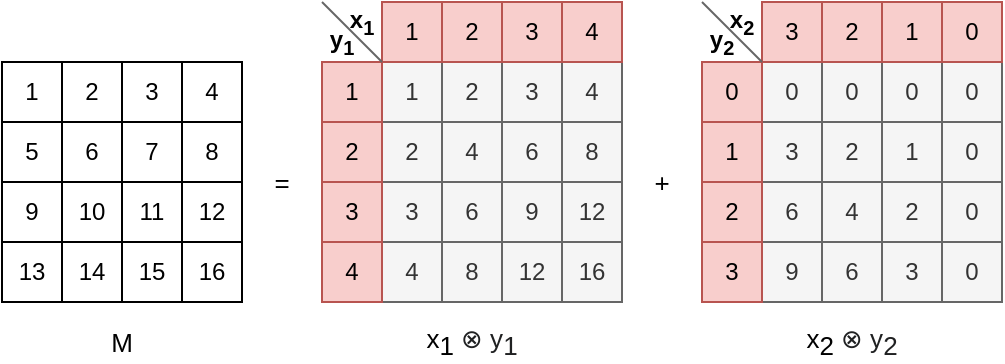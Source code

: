 <mxfile version="14.5.1" type="device"><diagram id="isuM266bF03l9bdahxhN" name="Page-1"><mxGraphModel dx="853" dy="493" grid="1" gridSize="10" guides="1" tooltips="1" connect="1" arrows="1" fold="1" page="1" pageScale="1" pageWidth="850" pageHeight="1100" math="0" shadow="0"><root><mxCell id="0"/><mxCell id="1" parent="0"/><mxCell id="Ujiah45jb_v2oAVfkvjm-26" value="1" style="rounded=0;whiteSpace=wrap;html=1;fillColor=#f5f5f5;strokeColor=#666666;fontColor=#333333;" parent="1" vertex="1"><mxGeometry x="370" y="160" width="30" height="30" as="geometry"/></mxCell><mxCell id="Ujiah45jb_v2oAVfkvjm-27" value="2" style="rounded=0;whiteSpace=wrap;html=1;fillColor=#f5f5f5;strokeColor=#666666;fontColor=#333333;" parent="1" vertex="1"><mxGeometry x="400" y="160" width="30" height="30" as="geometry"/></mxCell><mxCell id="Ujiah45jb_v2oAVfkvjm-28" value="3" style="rounded=0;whiteSpace=wrap;html=1;fillColor=#f5f5f5;strokeColor=#666666;fontColor=#333333;" parent="1" vertex="1"><mxGeometry x="430" y="160" width="30" height="30" as="geometry"/></mxCell><mxCell id="Ujiah45jb_v2oAVfkvjm-29" value="4" style="rounded=0;whiteSpace=wrap;html=1;fillColor=#f5f5f5;strokeColor=#666666;fontColor=#333333;" parent="1" vertex="1"><mxGeometry x="460" y="160" width="30" height="30" as="geometry"/></mxCell><mxCell id="Ujiah45jb_v2oAVfkvjm-30" value="2" style="rounded=0;whiteSpace=wrap;html=1;fillColor=#f5f5f5;strokeColor=#666666;fontColor=#333333;" parent="1" vertex="1"><mxGeometry x="370" y="190" width="30" height="30" as="geometry"/></mxCell><mxCell id="Ujiah45jb_v2oAVfkvjm-31" value="4" style="rounded=0;whiteSpace=wrap;html=1;fillColor=#f5f5f5;strokeColor=#666666;fontColor=#333333;" parent="1" vertex="1"><mxGeometry x="400" y="190" width="30" height="30" as="geometry"/></mxCell><mxCell id="Ujiah45jb_v2oAVfkvjm-32" value="6" style="rounded=0;whiteSpace=wrap;html=1;fillColor=#f5f5f5;strokeColor=#666666;fontColor=#333333;" parent="1" vertex="1"><mxGeometry x="430" y="190" width="30" height="30" as="geometry"/></mxCell><mxCell id="Ujiah45jb_v2oAVfkvjm-33" value="8" style="rounded=0;whiteSpace=wrap;html=1;fillColor=#f5f5f5;strokeColor=#666666;fontColor=#333333;" parent="1" vertex="1"><mxGeometry x="460" y="190" width="30" height="30" as="geometry"/></mxCell><mxCell id="Ujiah45jb_v2oAVfkvjm-34" value="3" style="rounded=0;whiteSpace=wrap;html=1;fillColor=#f5f5f5;strokeColor=#666666;fontColor=#333333;" parent="1" vertex="1"><mxGeometry x="370" y="220" width="30" height="30" as="geometry"/></mxCell><mxCell id="Ujiah45jb_v2oAVfkvjm-35" value="6" style="rounded=0;whiteSpace=wrap;html=1;fillColor=#f5f5f5;strokeColor=#666666;fontColor=#333333;" parent="1" vertex="1"><mxGeometry x="400" y="220" width="30" height="30" as="geometry"/></mxCell><mxCell id="Ujiah45jb_v2oAVfkvjm-36" value="9" style="rounded=0;whiteSpace=wrap;html=1;fillColor=#f5f5f5;strokeColor=#666666;fontColor=#333333;" parent="1" vertex="1"><mxGeometry x="430" y="220" width="30" height="30" as="geometry"/></mxCell><mxCell id="Ujiah45jb_v2oAVfkvjm-37" value="12" style="rounded=0;whiteSpace=wrap;html=1;fillColor=#f5f5f5;strokeColor=#666666;fontColor=#333333;" parent="1" vertex="1"><mxGeometry x="460" y="220" width="30" height="30" as="geometry"/></mxCell><mxCell id="Ujiah45jb_v2oAVfkvjm-38" value="4" style="rounded=0;whiteSpace=wrap;html=1;fillColor=#f5f5f5;strokeColor=#666666;fontColor=#333333;" parent="1" vertex="1"><mxGeometry x="370" y="250" width="30" height="30" as="geometry"/></mxCell><mxCell id="Ujiah45jb_v2oAVfkvjm-39" value="8" style="rounded=0;whiteSpace=wrap;html=1;fillColor=#f5f5f5;strokeColor=#666666;fontColor=#333333;" parent="1" vertex="1"><mxGeometry x="400" y="250" width="30" height="30" as="geometry"/></mxCell><mxCell id="Ujiah45jb_v2oAVfkvjm-40" value="12" style="rounded=0;whiteSpace=wrap;html=1;fillColor=#f5f5f5;strokeColor=#666666;fontColor=#333333;" parent="1" vertex="1"><mxGeometry x="430" y="250" width="30" height="30" as="geometry"/></mxCell><mxCell id="Ujiah45jb_v2oAVfkvjm-41" value="16" style="rounded=0;whiteSpace=wrap;html=1;fillColor=#f5f5f5;strokeColor=#666666;fontColor=#333333;" parent="1" vertex="1"><mxGeometry x="460" y="250" width="30" height="30" as="geometry"/></mxCell><mxCell id="Ujiah45jb_v2oAVfkvjm-1" value="1" style="rounded=0;whiteSpace=wrap;html=1;" parent="1" vertex="1"><mxGeometry x="180" y="160" width="30" height="30" as="geometry"/></mxCell><mxCell id="Ujiah45jb_v2oAVfkvjm-2" value="2" style="rounded=0;whiteSpace=wrap;html=1;" parent="1" vertex="1"><mxGeometry x="210" y="160" width="30" height="30" as="geometry"/></mxCell><mxCell id="Ujiah45jb_v2oAVfkvjm-3" value="3" style="rounded=0;whiteSpace=wrap;html=1;" parent="1" vertex="1"><mxGeometry x="240" y="160" width="30" height="30" as="geometry"/></mxCell><mxCell id="Ujiah45jb_v2oAVfkvjm-4" value="4" style="rounded=0;whiteSpace=wrap;html=1;" parent="1" vertex="1"><mxGeometry x="270" y="160" width="30" height="30" as="geometry"/></mxCell><mxCell id="Ujiah45jb_v2oAVfkvjm-6" value="5" style="rounded=0;whiteSpace=wrap;html=1;" parent="1" vertex="1"><mxGeometry x="180" y="190" width="30" height="30" as="geometry"/></mxCell><mxCell id="Ujiah45jb_v2oAVfkvjm-7" value="6" style="rounded=0;whiteSpace=wrap;html=1;" parent="1" vertex="1"><mxGeometry x="210" y="190" width="30" height="30" as="geometry"/></mxCell><mxCell id="Ujiah45jb_v2oAVfkvjm-8" value="7" style="rounded=0;whiteSpace=wrap;html=1;" parent="1" vertex="1"><mxGeometry x="240" y="190" width="30" height="30" as="geometry"/></mxCell><mxCell id="Ujiah45jb_v2oAVfkvjm-9" value="8" style="rounded=0;whiteSpace=wrap;html=1;" parent="1" vertex="1"><mxGeometry x="270" y="190" width="30" height="30" as="geometry"/></mxCell><mxCell id="Ujiah45jb_v2oAVfkvjm-10" value="9" style="rounded=0;whiteSpace=wrap;html=1;" parent="1" vertex="1"><mxGeometry x="180" y="220" width="30" height="30" as="geometry"/></mxCell><mxCell id="Ujiah45jb_v2oAVfkvjm-11" value="10" style="rounded=0;whiteSpace=wrap;html=1;" parent="1" vertex="1"><mxGeometry x="210" y="220" width="30" height="30" as="geometry"/></mxCell><mxCell id="Ujiah45jb_v2oAVfkvjm-12" value="11" style="rounded=0;whiteSpace=wrap;html=1;" parent="1" vertex="1"><mxGeometry x="240" y="220" width="30" height="30" as="geometry"/></mxCell><mxCell id="Ujiah45jb_v2oAVfkvjm-13" value="12" style="rounded=0;whiteSpace=wrap;html=1;" parent="1" vertex="1"><mxGeometry x="270" y="220" width="30" height="30" as="geometry"/></mxCell><mxCell id="Ujiah45jb_v2oAVfkvjm-14" value="13" style="rounded=0;whiteSpace=wrap;html=1;" parent="1" vertex="1"><mxGeometry x="180" y="250" width="30" height="30" as="geometry"/></mxCell><mxCell id="Ujiah45jb_v2oAVfkvjm-15" value="14" style="rounded=0;whiteSpace=wrap;html=1;" parent="1" vertex="1"><mxGeometry x="210" y="250" width="30" height="30" as="geometry"/></mxCell><mxCell id="Ujiah45jb_v2oAVfkvjm-16" value="15" style="rounded=0;whiteSpace=wrap;html=1;" parent="1" vertex="1"><mxGeometry x="240" y="250" width="30" height="30" as="geometry"/></mxCell><mxCell id="Ujiah45jb_v2oAVfkvjm-17" value="16" style="rounded=0;whiteSpace=wrap;html=1;" parent="1" vertex="1"><mxGeometry x="270" y="250" width="30" height="30" as="geometry"/></mxCell><mxCell id="Ujiah45jb_v2oAVfkvjm-18" value="1" style="rounded=0;whiteSpace=wrap;html=1;fillColor=#f8cecc;strokeColor=#b85450;" parent="1" vertex="1"><mxGeometry x="370" y="130" width="30" height="30" as="geometry"/></mxCell><mxCell id="Ujiah45jb_v2oAVfkvjm-19" value="2" style="rounded=0;whiteSpace=wrap;html=1;fillColor=#f8cecc;strokeColor=#b85450;" parent="1" vertex="1"><mxGeometry x="400" y="130" width="30" height="30" as="geometry"/></mxCell><mxCell id="Ujiah45jb_v2oAVfkvjm-20" value="3" style="rounded=0;whiteSpace=wrap;html=1;fillColor=#f8cecc;strokeColor=#b85450;" parent="1" vertex="1"><mxGeometry x="430" y="130" width="30" height="30" as="geometry"/></mxCell><mxCell id="Ujiah45jb_v2oAVfkvjm-21" value="4" style="rounded=0;whiteSpace=wrap;html=1;fillColor=#f8cecc;strokeColor=#b85450;" parent="1" vertex="1"><mxGeometry x="460" y="130" width="30" height="30" as="geometry"/></mxCell><mxCell id="Ujiah45jb_v2oAVfkvjm-22" value="1" style="rounded=0;whiteSpace=wrap;html=1;fillColor=#f8cecc;strokeColor=#b85450;" parent="1" vertex="1"><mxGeometry x="340" y="160" width="30" height="30" as="geometry"/></mxCell><mxCell id="Ujiah45jb_v2oAVfkvjm-23" value="2" style="rounded=0;whiteSpace=wrap;html=1;fillColor=#f8cecc;strokeColor=#b85450;" parent="1" vertex="1"><mxGeometry x="340" y="190" width="30" height="30" as="geometry"/></mxCell><mxCell id="Ujiah45jb_v2oAVfkvjm-24" value="3" style="rounded=0;whiteSpace=wrap;html=1;fillColor=#f8cecc;strokeColor=#b85450;" parent="1" vertex="1"><mxGeometry x="340" y="220" width="30" height="30" as="geometry"/></mxCell><mxCell id="Ujiah45jb_v2oAVfkvjm-25" value="4" style="rounded=0;whiteSpace=wrap;html=1;fillColor=#f8cecc;strokeColor=#b85450;" parent="1" vertex="1"><mxGeometry x="340" y="250" width="30" height="30" as="geometry"/></mxCell><mxCell id="Ujiah45jb_v2oAVfkvjm-42" value="0" style="rounded=0;whiteSpace=wrap;html=1;fillColor=#f5f5f5;strokeColor=#666666;fontColor=#333333;" parent="1" vertex="1"><mxGeometry x="560" y="160" width="30" height="30" as="geometry"/></mxCell><mxCell id="Ujiah45jb_v2oAVfkvjm-43" value="0" style="rounded=0;whiteSpace=wrap;html=1;fillColor=#f5f5f5;strokeColor=#666666;fontColor=#333333;" parent="1" vertex="1"><mxGeometry x="590" y="160" width="30" height="30" as="geometry"/></mxCell><mxCell id="Ujiah45jb_v2oAVfkvjm-44" value="0" style="rounded=0;whiteSpace=wrap;html=1;fillColor=#f5f5f5;strokeColor=#666666;fontColor=#333333;" parent="1" vertex="1"><mxGeometry x="620" y="160" width="30" height="30" as="geometry"/></mxCell><mxCell id="Ujiah45jb_v2oAVfkvjm-45" value="0" style="rounded=0;whiteSpace=wrap;html=1;fillColor=#f5f5f5;strokeColor=#666666;fontColor=#333333;" parent="1" vertex="1"><mxGeometry x="650" y="160" width="30" height="30" as="geometry"/></mxCell><mxCell id="Ujiah45jb_v2oAVfkvjm-46" value="3" style="rounded=0;whiteSpace=wrap;html=1;fillColor=#f5f5f5;strokeColor=#666666;fontColor=#333333;" parent="1" vertex="1"><mxGeometry x="560" y="190" width="30" height="30" as="geometry"/></mxCell><mxCell id="Ujiah45jb_v2oAVfkvjm-47" value="2" style="rounded=0;whiteSpace=wrap;html=1;fillColor=#f5f5f5;strokeColor=#666666;fontColor=#333333;" parent="1" vertex="1"><mxGeometry x="590" y="190" width="30" height="30" as="geometry"/></mxCell><mxCell id="Ujiah45jb_v2oAVfkvjm-48" value="1" style="rounded=0;whiteSpace=wrap;html=1;fillColor=#f5f5f5;strokeColor=#666666;fontColor=#333333;" parent="1" vertex="1"><mxGeometry x="620" y="190" width="30" height="30" as="geometry"/></mxCell><mxCell id="Ujiah45jb_v2oAVfkvjm-49" value="0" style="rounded=0;whiteSpace=wrap;html=1;fillColor=#f5f5f5;strokeColor=#666666;fontColor=#333333;" parent="1" vertex="1"><mxGeometry x="650" y="190" width="30" height="30" as="geometry"/></mxCell><mxCell id="Ujiah45jb_v2oAVfkvjm-50" value="6" style="rounded=0;whiteSpace=wrap;html=1;fillColor=#f5f5f5;strokeColor=#666666;fontColor=#333333;" parent="1" vertex="1"><mxGeometry x="560" y="220" width="30" height="30" as="geometry"/></mxCell><mxCell id="Ujiah45jb_v2oAVfkvjm-51" value="4" style="rounded=0;whiteSpace=wrap;html=1;fillColor=#f5f5f5;strokeColor=#666666;fontColor=#333333;" parent="1" vertex="1"><mxGeometry x="590" y="220" width="30" height="30" as="geometry"/></mxCell><mxCell id="Ujiah45jb_v2oAVfkvjm-52" value="2" style="rounded=0;whiteSpace=wrap;html=1;fillColor=#f5f5f5;strokeColor=#666666;fontColor=#333333;" parent="1" vertex="1"><mxGeometry x="620" y="220" width="30" height="30" as="geometry"/></mxCell><mxCell id="Ujiah45jb_v2oAVfkvjm-53" value="0" style="rounded=0;whiteSpace=wrap;html=1;fillColor=#f5f5f5;strokeColor=#666666;fontColor=#333333;" parent="1" vertex="1"><mxGeometry x="650" y="220" width="30" height="30" as="geometry"/></mxCell><mxCell id="Ujiah45jb_v2oAVfkvjm-54" value="9" style="rounded=0;whiteSpace=wrap;html=1;fillColor=#f5f5f5;strokeColor=#666666;fontColor=#333333;" parent="1" vertex="1"><mxGeometry x="560" y="250" width="30" height="30" as="geometry"/></mxCell><mxCell id="Ujiah45jb_v2oAVfkvjm-55" value="6" style="rounded=0;whiteSpace=wrap;html=1;fillColor=#f5f5f5;strokeColor=#666666;fontColor=#333333;" parent="1" vertex="1"><mxGeometry x="590" y="250" width="30" height="30" as="geometry"/></mxCell><mxCell id="Ujiah45jb_v2oAVfkvjm-56" value="3" style="rounded=0;whiteSpace=wrap;html=1;fillColor=#f5f5f5;strokeColor=#666666;fontColor=#333333;" parent="1" vertex="1"><mxGeometry x="620" y="250" width="30" height="30" as="geometry"/></mxCell><mxCell id="Ujiah45jb_v2oAVfkvjm-57" value="0" style="rounded=0;whiteSpace=wrap;html=1;fillColor=#f5f5f5;strokeColor=#666666;fontColor=#333333;" parent="1" vertex="1"><mxGeometry x="650" y="250" width="30" height="30" as="geometry"/></mxCell><mxCell id="Ujiah45jb_v2oAVfkvjm-58" value="3" style="rounded=0;whiteSpace=wrap;html=1;fillColor=#f8cecc;strokeColor=#b85450;" parent="1" vertex="1"><mxGeometry x="560" y="130" width="30" height="30" as="geometry"/></mxCell><mxCell id="Ujiah45jb_v2oAVfkvjm-59" value="2" style="rounded=0;whiteSpace=wrap;html=1;fillColor=#f8cecc;strokeColor=#b85450;" parent="1" vertex="1"><mxGeometry x="590" y="130" width="30" height="30" as="geometry"/></mxCell><mxCell id="Ujiah45jb_v2oAVfkvjm-60" value="1" style="rounded=0;whiteSpace=wrap;html=1;fillColor=#f8cecc;strokeColor=#b85450;" parent="1" vertex="1"><mxGeometry x="620" y="130" width="30" height="30" as="geometry"/></mxCell><mxCell id="Ujiah45jb_v2oAVfkvjm-61" value="0" style="rounded=0;whiteSpace=wrap;html=1;fillColor=#f8cecc;strokeColor=#b85450;" parent="1" vertex="1"><mxGeometry x="650" y="130" width="30" height="30" as="geometry"/></mxCell><mxCell id="Ujiah45jb_v2oAVfkvjm-62" value="0" style="rounded=0;whiteSpace=wrap;html=1;fillColor=#f8cecc;strokeColor=#b85450;" parent="1" vertex="1"><mxGeometry x="530" y="160" width="30" height="30" as="geometry"/></mxCell><mxCell id="Ujiah45jb_v2oAVfkvjm-63" value="1" style="rounded=0;whiteSpace=wrap;html=1;fillColor=#f8cecc;strokeColor=#b85450;" parent="1" vertex="1"><mxGeometry x="530" y="190" width="30" height="30" as="geometry"/></mxCell><mxCell id="Ujiah45jb_v2oAVfkvjm-64" value="2" style="rounded=0;whiteSpace=wrap;html=1;fillColor=#f8cecc;strokeColor=#b85450;" parent="1" vertex="1"><mxGeometry x="530" y="220" width="30" height="30" as="geometry"/></mxCell><mxCell id="Ujiah45jb_v2oAVfkvjm-65" value="3" style="rounded=0;whiteSpace=wrap;html=1;fillColor=#f8cecc;strokeColor=#b85450;" parent="1" vertex="1"><mxGeometry x="530" y="250" width="30" height="30" as="geometry"/></mxCell><mxCell id="Ujiah45jb_v2oAVfkvjm-66" value="" style="endArrow=none;html=1;entryX=1;entryY=0;entryDx=0;entryDy=0;fillColor=#f5f5f5;strokeColor=#666666;" parent="1" target="Ujiah45jb_v2oAVfkvjm-22" edge="1"><mxGeometry width="50" height="50" relative="1" as="geometry"><mxPoint x="340" y="130" as="sourcePoint"/><mxPoint x="340" y="120" as="targetPoint"/></mxGeometry></mxCell><mxCell id="Ujiah45jb_v2oAVfkvjm-69" value="x&lt;sub&gt;1&lt;/sub&gt;" style="text;html=1;strokeColor=none;fillColor=none;align=center;verticalAlign=middle;whiteSpace=wrap;rounded=0;fontStyle=1" parent="1" vertex="1"><mxGeometry x="350" y="130" width="20" height="20" as="geometry"/></mxCell><mxCell id="Ujiah45jb_v2oAVfkvjm-70" value="y&lt;sub&gt;1&lt;/sub&gt;" style="text;html=1;strokeColor=none;fillColor=none;align=center;verticalAlign=middle;whiteSpace=wrap;rounded=0;fontStyle=1" parent="1" vertex="1"><mxGeometry x="340" y="140" width="20" height="20" as="geometry"/></mxCell><mxCell id="Ujiah45jb_v2oAVfkvjm-71" value="" style="endArrow=none;html=1;entryX=1;entryY=0;entryDx=0;entryDy=0;fillColor=#f5f5f5;strokeColor=#666666;" parent="1" edge="1"><mxGeometry width="50" height="50" relative="1" as="geometry"><mxPoint x="530" y="130" as="sourcePoint"/><mxPoint x="560" y="160" as="targetPoint"/></mxGeometry></mxCell><mxCell id="Ujiah45jb_v2oAVfkvjm-72" value="x&lt;sub&gt;2&lt;/sub&gt;" style="text;html=1;strokeColor=none;fillColor=none;align=center;verticalAlign=middle;whiteSpace=wrap;rounded=0;fontStyle=1" parent="1" vertex="1"><mxGeometry x="540" y="130" width="20" height="20" as="geometry"/></mxCell><mxCell id="Ujiah45jb_v2oAVfkvjm-73" value="y&lt;sub&gt;2&lt;/sub&gt;" style="text;html=1;strokeColor=none;fillColor=none;align=center;verticalAlign=middle;whiteSpace=wrap;rounded=0;fontStyle=1" parent="1" vertex="1"><mxGeometry x="530" y="140" width="20" height="20" as="geometry"/></mxCell><mxCell id="Ujiah45jb_v2oAVfkvjm-74" value="M" style="text;html=1;strokeColor=none;fillColor=none;align=center;verticalAlign=middle;whiteSpace=wrap;rounded=0;fontSize=13;" parent="1" vertex="1"><mxGeometry x="230" y="290" width="20" height="20" as="geometry"/></mxCell><mxCell id="Ujiah45jb_v2oAVfkvjm-76" value="=" style="text;html=1;strokeColor=none;fillColor=none;align=center;verticalAlign=middle;whiteSpace=wrap;rounded=0;fontSize=13;" parent="1" vertex="1"><mxGeometry x="310" y="210" width="20" height="20" as="geometry"/></mxCell><mxCell id="Ujiah45jb_v2oAVfkvjm-77" value="x&lt;sub style=&quot;font-size: 13px;&quot;&gt;1&lt;/sub&gt;&lt;span style=&quot;font-size: 13px;&quot;&gt;&amp;nbsp;&lt;/span&gt;&lt;span style=&quot;color: rgb(32, 33, 34); background-color: rgb(255, 255, 255); font-size: 13px;&quot;&gt;&lt;font style=&quot;font-size: 13px;&quot;&gt;⊗ y&lt;sub style=&quot;font-size: 13px;&quot;&gt;1&lt;/sub&gt;&lt;/font&gt;&lt;/span&gt;" style="text;html=1;strokeColor=none;fillColor=none;align=center;verticalAlign=middle;whiteSpace=wrap;rounded=0;fontSize=13;" parent="1" vertex="1"><mxGeometry x="385" y="290" width="60" height="20" as="geometry"/></mxCell><mxCell id="Ujiah45jb_v2oAVfkvjm-79" value="+" style="text;html=1;strokeColor=none;fillColor=none;align=center;verticalAlign=middle;whiteSpace=wrap;rounded=0;fontSize=13;" parent="1" vertex="1"><mxGeometry x="500" y="210" width="20" height="20" as="geometry"/></mxCell><mxCell id="Ujiah45jb_v2oAVfkvjm-80" value="x&lt;sub style=&quot;font-size: 13px;&quot;&gt;2&lt;/sub&gt;&lt;span style=&quot;font-size: 13px;&quot;&gt;&amp;nbsp;&lt;/span&gt;&lt;span style=&quot;color: rgb(32, 33, 34); background-color: rgb(255, 255, 255); font-size: 13px;&quot;&gt;&lt;font style=&quot;font-size: 13px;&quot;&gt;⊗ y&lt;sub style=&quot;font-size: 13px;&quot;&gt;2&lt;/sub&gt;&lt;/font&gt;&lt;/span&gt;" style="text;html=1;strokeColor=none;fillColor=none;align=center;verticalAlign=middle;whiteSpace=wrap;rounded=0;fontSize=13;" parent="1" vertex="1"><mxGeometry x="575" y="290" width="60" height="20" as="geometry"/></mxCell></root></mxGraphModel></diagram></mxfile>
